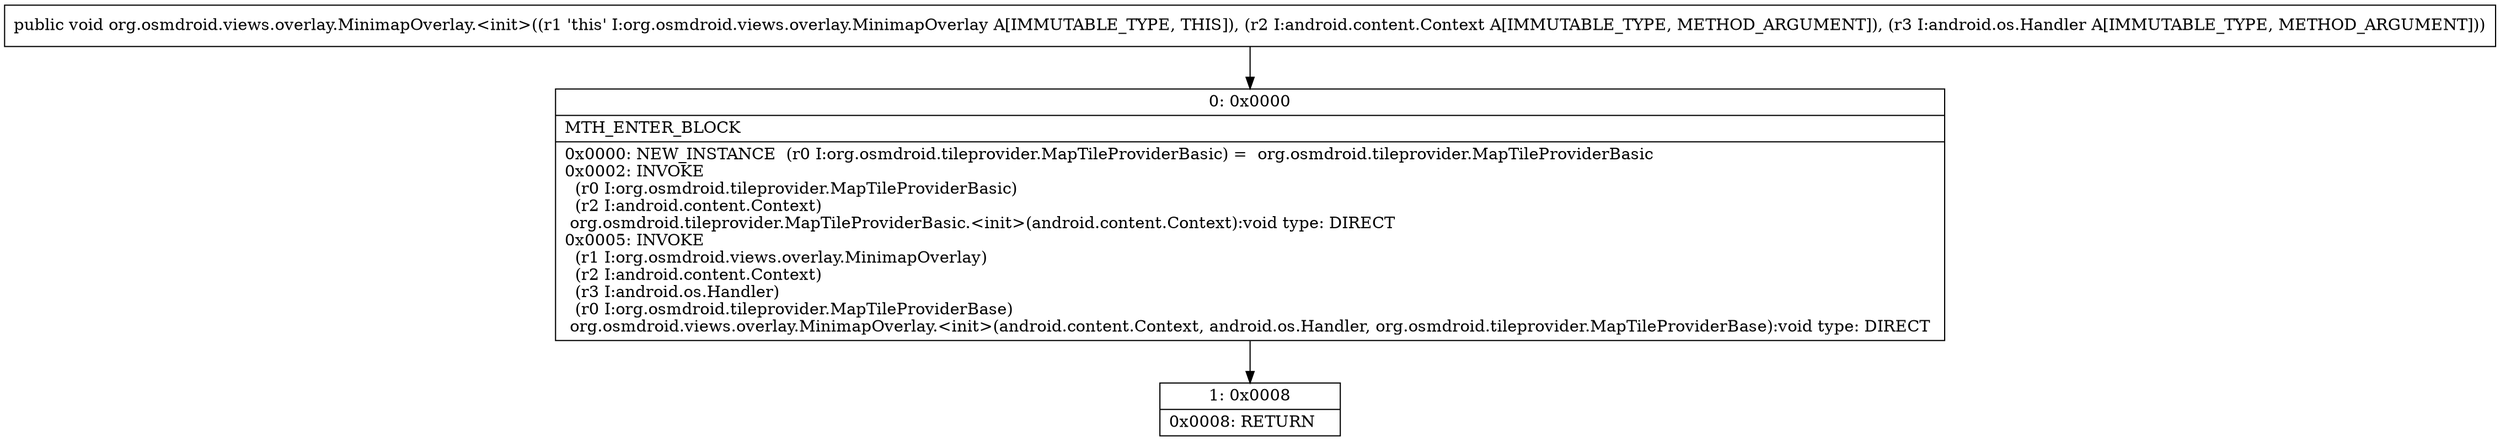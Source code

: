 digraph "CFG fororg.osmdroid.views.overlay.MinimapOverlay.\<init\>(Landroid\/content\/Context;Landroid\/os\/Handler;)V" {
Node_0 [shape=record,label="{0\:\ 0x0000|MTH_ENTER_BLOCK\l|0x0000: NEW_INSTANCE  (r0 I:org.osmdroid.tileprovider.MapTileProviderBasic) =  org.osmdroid.tileprovider.MapTileProviderBasic \l0x0002: INVOKE  \l  (r0 I:org.osmdroid.tileprovider.MapTileProviderBasic)\l  (r2 I:android.content.Context)\l org.osmdroid.tileprovider.MapTileProviderBasic.\<init\>(android.content.Context):void type: DIRECT \l0x0005: INVOKE  \l  (r1 I:org.osmdroid.views.overlay.MinimapOverlay)\l  (r2 I:android.content.Context)\l  (r3 I:android.os.Handler)\l  (r0 I:org.osmdroid.tileprovider.MapTileProviderBase)\l org.osmdroid.views.overlay.MinimapOverlay.\<init\>(android.content.Context, android.os.Handler, org.osmdroid.tileprovider.MapTileProviderBase):void type: DIRECT \l}"];
Node_1 [shape=record,label="{1\:\ 0x0008|0x0008: RETURN   \l}"];
MethodNode[shape=record,label="{public void org.osmdroid.views.overlay.MinimapOverlay.\<init\>((r1 'this' I:org.osmdroid.views.overlay.MinimapOverlay A[IMMUTABLE_TYPE, THIS]), (r2 I:android.content.Context A[IMMUTABLE_TYPE, METHOD_ARGUMENT]), (r3 I:android.os.Handler A[IMMUTABLE_TYPE, METHOD_ARGUMENT])) }"];
MethodNode -> Node_0;
Node_0 -> Node_1;
}

